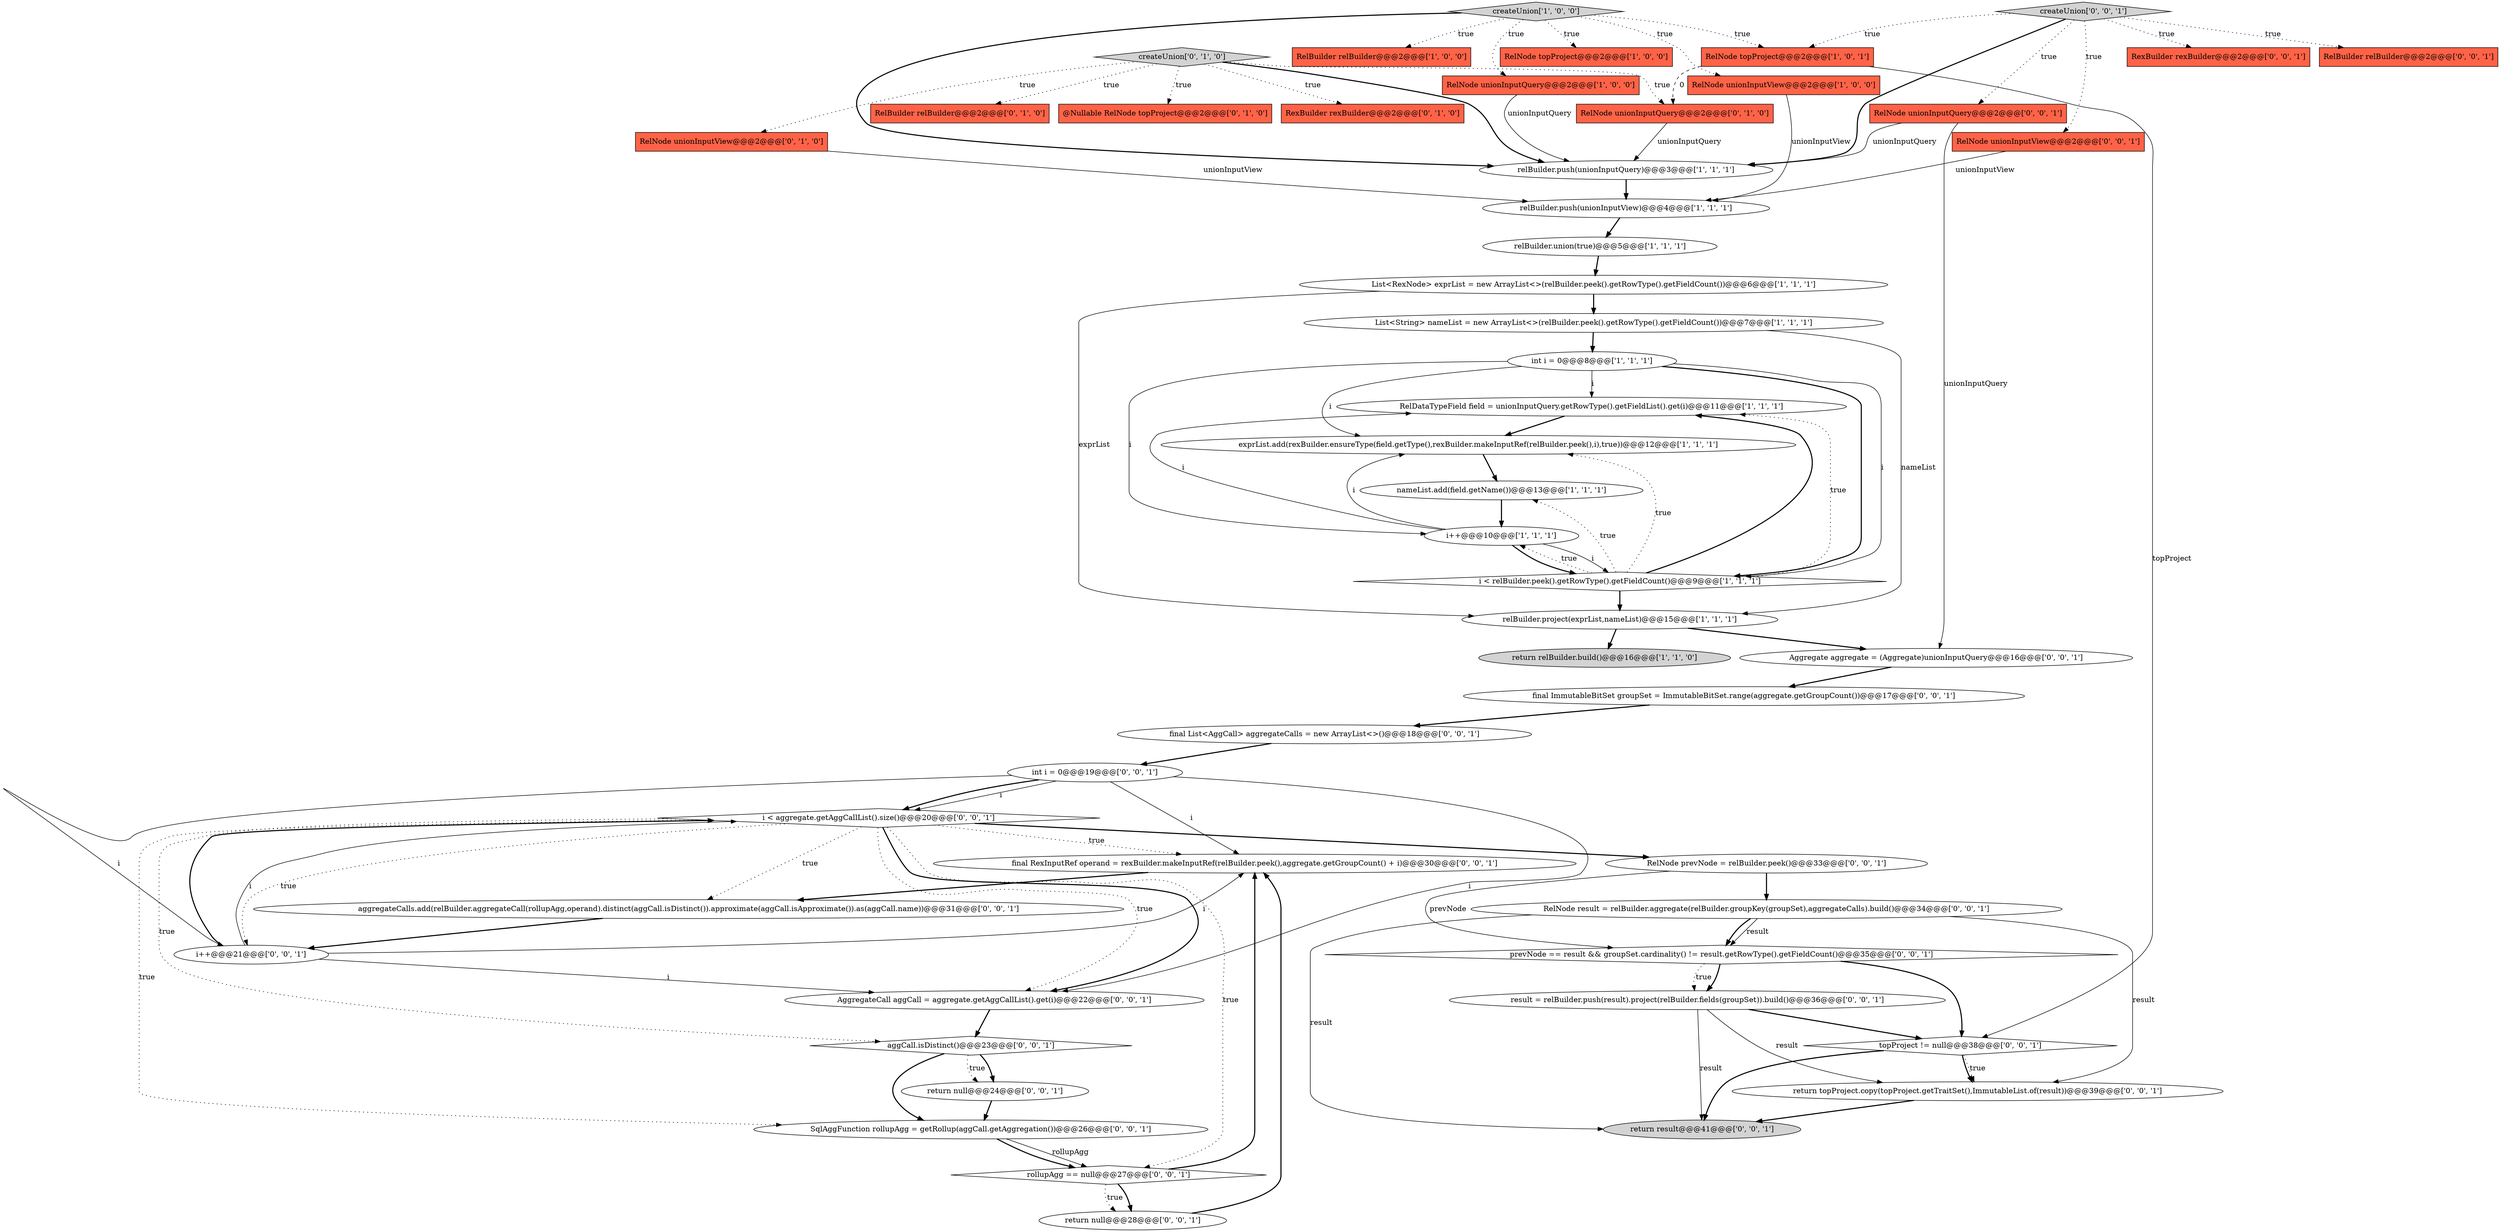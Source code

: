 digraph {
42 [style = filled, label = "topProject != null@@@38@@@['0', '0', '1']", fillcolor = white, shape = diamond image = "AAA0AAABBB3BBB"];
9 [style = filled, label = "nameList.add(field.getName())@@@13@@@['1', '1', '1']", fillcolor = white, shape = ellipse image = "AAA0AAABBB1BBB"];
21 [style = filled, label = "RelNode unionInputView@@@2@@@['0', '1', '0']", fillcolor = tomato, shape = box image = "AAA0AAABBB2BBB"];
22 [style = filled, label = "RexBuilder rexBuilder@@@2@@@['0', '1', '0']", fillcolor = tomato, shape = box image = "AAA0AAABBB2BBB"];
8 [style = filled, label = "relBuilder.union(true)@@@5@@@['1', '1', '1']", fillcolor = white, shape = ellipse image = "AAA0AAABBB1BBB"];
7 [style = filled, label = "RelNode unionInputView@@@2@@@['1', '0', '0']", fillcolor = tomato, shape = box image = "AAA0AAABBB1BBB"];
14 [style = filled, label = "relBuilder.push(unionInputView)@@@4@@@['1', '1', '1']", fillcolor = white, shape = ellipse image = "AAA0AAABBB1BBB"];
27 [style = filled, label = "final List<AggCall> aggregateCalls = new ArrayList<>()@@@18@@@['0', '0', '1']", fillcolor = white, shape = ellipse image = "AAA0AAABBB3BBB"];
6 [style = filled, label = "relBuilder.push(unionInputQuery)@@@3@@@['1', '1', '1']", fillcolor = white, shape = ellipse image = "AAA0AAABBB1BBB"];
32 [style = filled, label = "final RexInputRef operand = rexBuilder.makeInputRef(relBuilder.peek(),aggregate.getGroupCount() + i)@@@30@@@['0', '0', '1']", fillcolor = white, shape = ellipse image = "AAA0AAABBB3BBB"];
39 [style = filled, label = "return result@@@41@@@['0', '0', '1']", fillcolor = lightgray, shape = ellipse image = "AAA0AAABBB3BBB"];
19 [style = filled, label = "createUnion['0', '1', '0']", fillcolor = lightgray, shape = diamond image = "AAA0AAABBB2BBB"];
31 [style = filled, label = "result = relBuilder.push(result).project(relBuilder.fields(groupSet)).build()@@@36@@@['0', '0', '1']", fillcolor = white, shape = ellipse image = "AAA0AAABBB3BBB"];
35 [style = filled, label = "i++@@@21@@@['0', '0', '1']", fillcolor = white, shape = ellipse image = "AAA0AAABBB3BBB"];
11 [style = filled, label = "RelNode topProject@@@2@@@['1', '0', '0']", fillcolor = tomato, shape = box image = "AAA0AAABBB1BBB"];
40 [style = filled, label = "RelNode unionInputView@@@2@@@['0', '0', '1']", fillcolor = tomato, shape = box image = "AAA0AAABBB3BBB"];
20 [style = filled, label = "RelBuilder relBuilder@@@2@@@['0', '1', '0']", fillcolor = tomato, shape = box image = "AAA0AAABBB2BBB"];
4 [style = filled, label = "RelDataTypeField field = unionInputQuery.getRowType().getFieldList().get(i)@@@11@@@['1', '1', '1']", fillcolor = white, shape = ellipse image = "AAA0AAABBB1BBB"];
13 [style = filled, label = "List<RexNode> exprList = new ArrayList<>(relBuilder.peek().getRowType().getFieldCount())@@@6@@@['1', '1', '1']", fillcolor = white, shape = ellipse image = "AAA0AAABBB1BBB"];
12 [style = filled, label = "i++@@@10@@@['1', '1', '1']", fillcolor = white, shape = ellipse image = "AAA0AAABBB1BBB"];
1 [style = filled, label = "exprList.add(rexBuilder.ensureType(field.getType(),rexBuilder.makeInputRef(relBuilder.peek(),i),true))@@@12@@@['1', '1', '1']", fillcolor = white, shape = ellipse image = "AAA0AAABBB1BBB"];
24 [style = filled, label = "RelNode unionInputQuery@@@2@@@['0', '1', '0']", fillcolor = tomato, shape = box image = "AAA1AAABBB2BBB"];
30 [style = filled, label = "int i = 0@@@19@@@['0', '0', '1']", fillcolor = white, shape = ellipse image = "AAA0AAABBB3BBB"];
38 [style = filled, label = "rollupAgg == null@@@27@@@['0', '0', '1']", fillcolor = white, shape = diamond image = "AAA0AAABBB3BBB"];
5 [style = filled, label = "createUnion['1', '0', '0']", fillcolor = lightgray, shape = diamond image = "AAA0AAABBB1BBB"];
15 [style = filled, label = "RelBuilder relBuilder@@@2@@@['1', '0', '0']", fillcolor = tomato, shape = box image = "AAA0AAABBB1BBB"];
49 [style = filled, label = "RexBuilder rexBuilder@@@2@@@['0', '0', '1']", fillcolor = tomato, shape = box image = "AAA0AAABBB3BBB"];
28 [style = filled, label = "createUnion['0', '0', '1']", fillcolor = lightgray, shape = diamond image = "AAA0AAABBB3BBB"];
48 [style = filled, label = "prevNode == result && groupSet.cardinality() != result.getRowType().getFieldCount()@@@35@@@['0', '0', '1']", fillcolor = white, shape = diamond image = "AAA0AAABBB3BBB"];
37 [style = filled, label = "aggCall.isDistinct()@@@23@@@['0', '0', '1']", fillcolor = white, shape = diamond image = "AAA0AAABBB3BBB"];
29 [style = filled, label = "SqlAggFunction rollupAgg = getRollup(aggCall.getAggregation())@@@26@@@['0', '0', '1']", fillcolor = white, shape = ellipse image = "AAA0AAABBB3BBB"];
3 [style = filled, label = "int i = 0@@@8@@@['1', '1', '1']", fillcolor = white, shape = ellipse image = "AAA0AAABBB1BBB"];
0 [style = filled, label = "i < relBuilder.peek().getRowType().getFieldCount()@@@9@@@['1', '1', '1']", fillcolor = white, shape = diamond image = "AAA0AAABBB1BBB"];
17 [style = filled, label = "return relBuilder.build()@@@16@@@['1', '1', '0']", fillcolor = lightgray, shape = ellipse image = "AAA0AAABBB1BBB"];
26 [style = filled, label = "RelBuilder relBuilder@@@2@@@['0', '0', '1']", fillcolor = tomato, shape = box image = "AAA0AAABBB3BBB"];
45 [style = filled, label = "return null@@@28@@@['0', '0', '1']", fillcolor = white, shape = ellipse image = "AAA0AAABBB3BBB"];
23 [style = filled, label = "@Nullable RelNode topProject@@@2@@@['0', '1', '0']", fillcolor = tomato, shape = box image = "AAA0AAABBB2BBB"];
10 [style = filled, label = "relBuilder.project(exprList,nameList)@@@15@@@['1', '1', '1']", fillcolor = white, shape = ellipse image = "AAA0AAABBB1BBB"];
16 [style = filled, label = "RelNode topProject@@@2@@@['1', '0', '1']", fillcolor = tomato, shape = box image = "AAA0AAABBB1BBB"];
50 [style = filled, label = "i < aggregate.getAggCallList().size()@@@20@@@['0', '0', '1']", fillcolor = white, shape = diamond image = "AAA0AAABBB3BBB"];
33 [style = filled, label = "Aggregate aggregate = (Aggregate)unionInputQuery@@@16@@@['0', '0', '1']", fillcolor = white, shape = ellipse image = "AAA0AAABBB3BBB"];
2 [style = filled, label = "RelNode unionInputQuery@@@2@@@['1', '0', '0']", fillcolor = tomato, shape = box image = "AAA0AAABBB1BBB"];
43 [style = filled, label = "RelNode unionInputQuery@@@2@@@['0', '0', '1']", fillcolor = tomato, shape = box image = "AAA0AAABBB3BBB"];
46 [style = filled, label = "AggregateCall aggCall = aggregate.getAggCallList().get(i)@@@22@@@['0', '0', '1']", fillcolor = white, shape = ellipse image = "AAA0AAABBB3BBB"];
34 [style = filled, label = "final ImmutableBitSet groupSet = ImmutableBitSet.range(aggregate.getGroupCount())@@@17@@@['0', '0', '1']", fillcolor = white, shape = ellipse image = "AAA0AAABBB3BBB"];
47 [style = filled, label = "RelNode result = relBuilder.aggregate(relBuilder.groupKey(groupSet),aggregateCalls).build()@@@34@@@['0', '0', '1']", fillcolor = white, shape = ellipse image = "AAA0AAABBB3BBB"];
44 [style = filled, label = "return null@@@24@@@['0', '0', '1']", fillcolor = white, shape = ellipse image = "AAA0AAABBB3BBB"];
25 [style = filled, label = "RelNode prevNode = relBuilder.peek()@@@33@@@['0', '0', '1']", fillcolor = white, shape = ellipse image = "AAA0AAABBB3BBB"];
36 [style = filled, label = "aggregateCalls.add(relBuilder.aggregateCall(rollupAgg,operand).distinct(aggCall.isDistinct()).approximate(aggCall.isApproximate()).as(aggCall.name))@@@31@@@['0', '0', '1']", fillcolor = white, shape = ellipse image = "AAA0AAABBB3BBB"];
41 [style = filled, label = "return topProject.copy(topProject.getTraitSet(),ImmutableList.of(result))@@@39@@@['0', '0', '1']", fillcolor = white, shape = ellipse image = "AAA0AAABBB3BBB"];
18 [style = filled, label = "List<String> nameList = new ArrayList<>(relBuilder.peek().getRowType().getFieldCount())@@@7@@@['1', '1', '1']", fillcolor = white, shape = ellipse image = "AAA0AAABBB1BBB"];
18->3 [style = bold, label=""];
42->41 [style = bold, label=""];
0->12 [style = dotted, label="true"];
28->6 [style = bold, label=""];
43->33 [style = solid, label="unionInputQuery"];
28->16 [style = dotted, label="true"];
10->17 [style = bold, label=""];
47->48 [style = solid, label="result"];
3->4 [style = solid, label="i"];
29->38 [style = solid, label="rollupAgg"];
5->11 [style = dotted, label="true"];
35->50 [style = bold, label=""];
35->32 [style = solid, label="i"];
30->35 [style = solid, label="i"];
25->47 [style = bold, label=""];
50->37 [style = dotted, label="true"];
16->42 [style = solid, label="topProject"];
47->48 [style = bold, label=""];
27->30 [style = bold, label=""];
37->29 [style = bold, label=""];
38->45 [style = bold, label=""];
18->10 [style = solid, label="nameList"];
19->21 [style = dotted, label="true"];
50->36 [style = dotted, label="true"];
19->6 [style = bold, label=""];
46->37 [style = bold, label=""];
3->0 [style = bold, label=""];
50->35 [style = dotted, label="true"];
38->32 [style = bold, label=""];
21->14 [style = solid, label="unionInputView"];
5->6 [style = bold, label=""];
25->48 [style = solid, label="prevNode"];
5->7 [style = dotted, label="true"];
19->22 [style = dotted, label="true"];
32->36 [style = bold, label=""];
29->38 [style = bold, label=""];
14->8 [style = bold, label=""];
36->35 [style = bold, label=""];
30->50 [style = solid, label="i"];
47->39 [style = solid, label="result"];
35->46 [style = solid, label="i"];
13->18 [style = bold, label=""];
44->29 [style = bold, label=""];
31->39 [style = solid, label="result"];
42->39 [style = bold, label=""];
0->4 [style = dotted, label="true"];
45->32 [style = bold, label=""];
47->41 [style = solid, label="result"];
19->24 [style = dotted, label="true"];
50->29 [style = dotted, label="true"];
5->15 [style = dotted, label="true"];
30->50 [style = bold, label=""];
1->9 [style = bold, label=""];
48->31 [style = bold, label=""];
42->41 [style = dotted, label="true"];
3->12 [style = solid, label="i"];
31->42 [style = bold, label=""];
50->46 [style = dotted, label="true"];
12->1 [style = solid, label="i"];
5->16 [style = dotted, label="true"];
37->44 [style = bold, label=""];
28->43 [style = dotted, label="true"];
4->1 [style = bold, label=""];
10->33 [style = bold, label=""];
9->12 [style = bold, label=""];
38->45 [style = dotted, label="true"];
35->50 [style = solid, label="i"];
0->9 [style = dotted, label="true"];
37->44 [style = dotted, label="true"];
8->13 [style = bold, label=""];
5->2 [style = dotted, label="true"];
0->1 [style = dotted, label="true"];
2->6 [style = solid, label="unionInputQuery"];
7->14 [style = solid, label="unionInputView"];
30->46 [style = solid, label="i"];
12->0 [style = solid, label="i"];
16->24 [style = dashed, label="0"];
50->46 [style = bold, label=""];
19->20 [style = dotted, label="true"];
48->31 [style = dotted, label="true"];
19->23 [style = dotted, label="true"];
3->1 [style = solid, label="i"];
48->42 [style = bold, label=""];
12->0 [style = bold, label=""];
28->49 [style = dotted, label="true"];
50->25 [style = bold, label=""];
3->0 [style = solid, label="i"];
6->14 [style = bold, label=""];
0->10 [style = bold, label=""];
30->32 [style = solid, label="i"];
0->4 [style = bold, label=""];
50->38 [style = dotted, label="true"];
12->4 [style = solid, label="i"];
28->26 [style = dotted, label="true"];
50->32 [style = dotted, label="true"];
24->6 [style = solid, label="unionInputQuery"];
40->14 [style = solid, label="unionInputView"];
41->39 [style = bold, label=""];
33->34 [style = bold, label=""];
43->6 [style = solid, label="unionInputQuery"];
28->40 [style = dotted, label="true"];
31->41 [style = solid, label="result"];
13->10 [style = solid, label="exprList"];
34->27 [style = bold, label=""];
}
